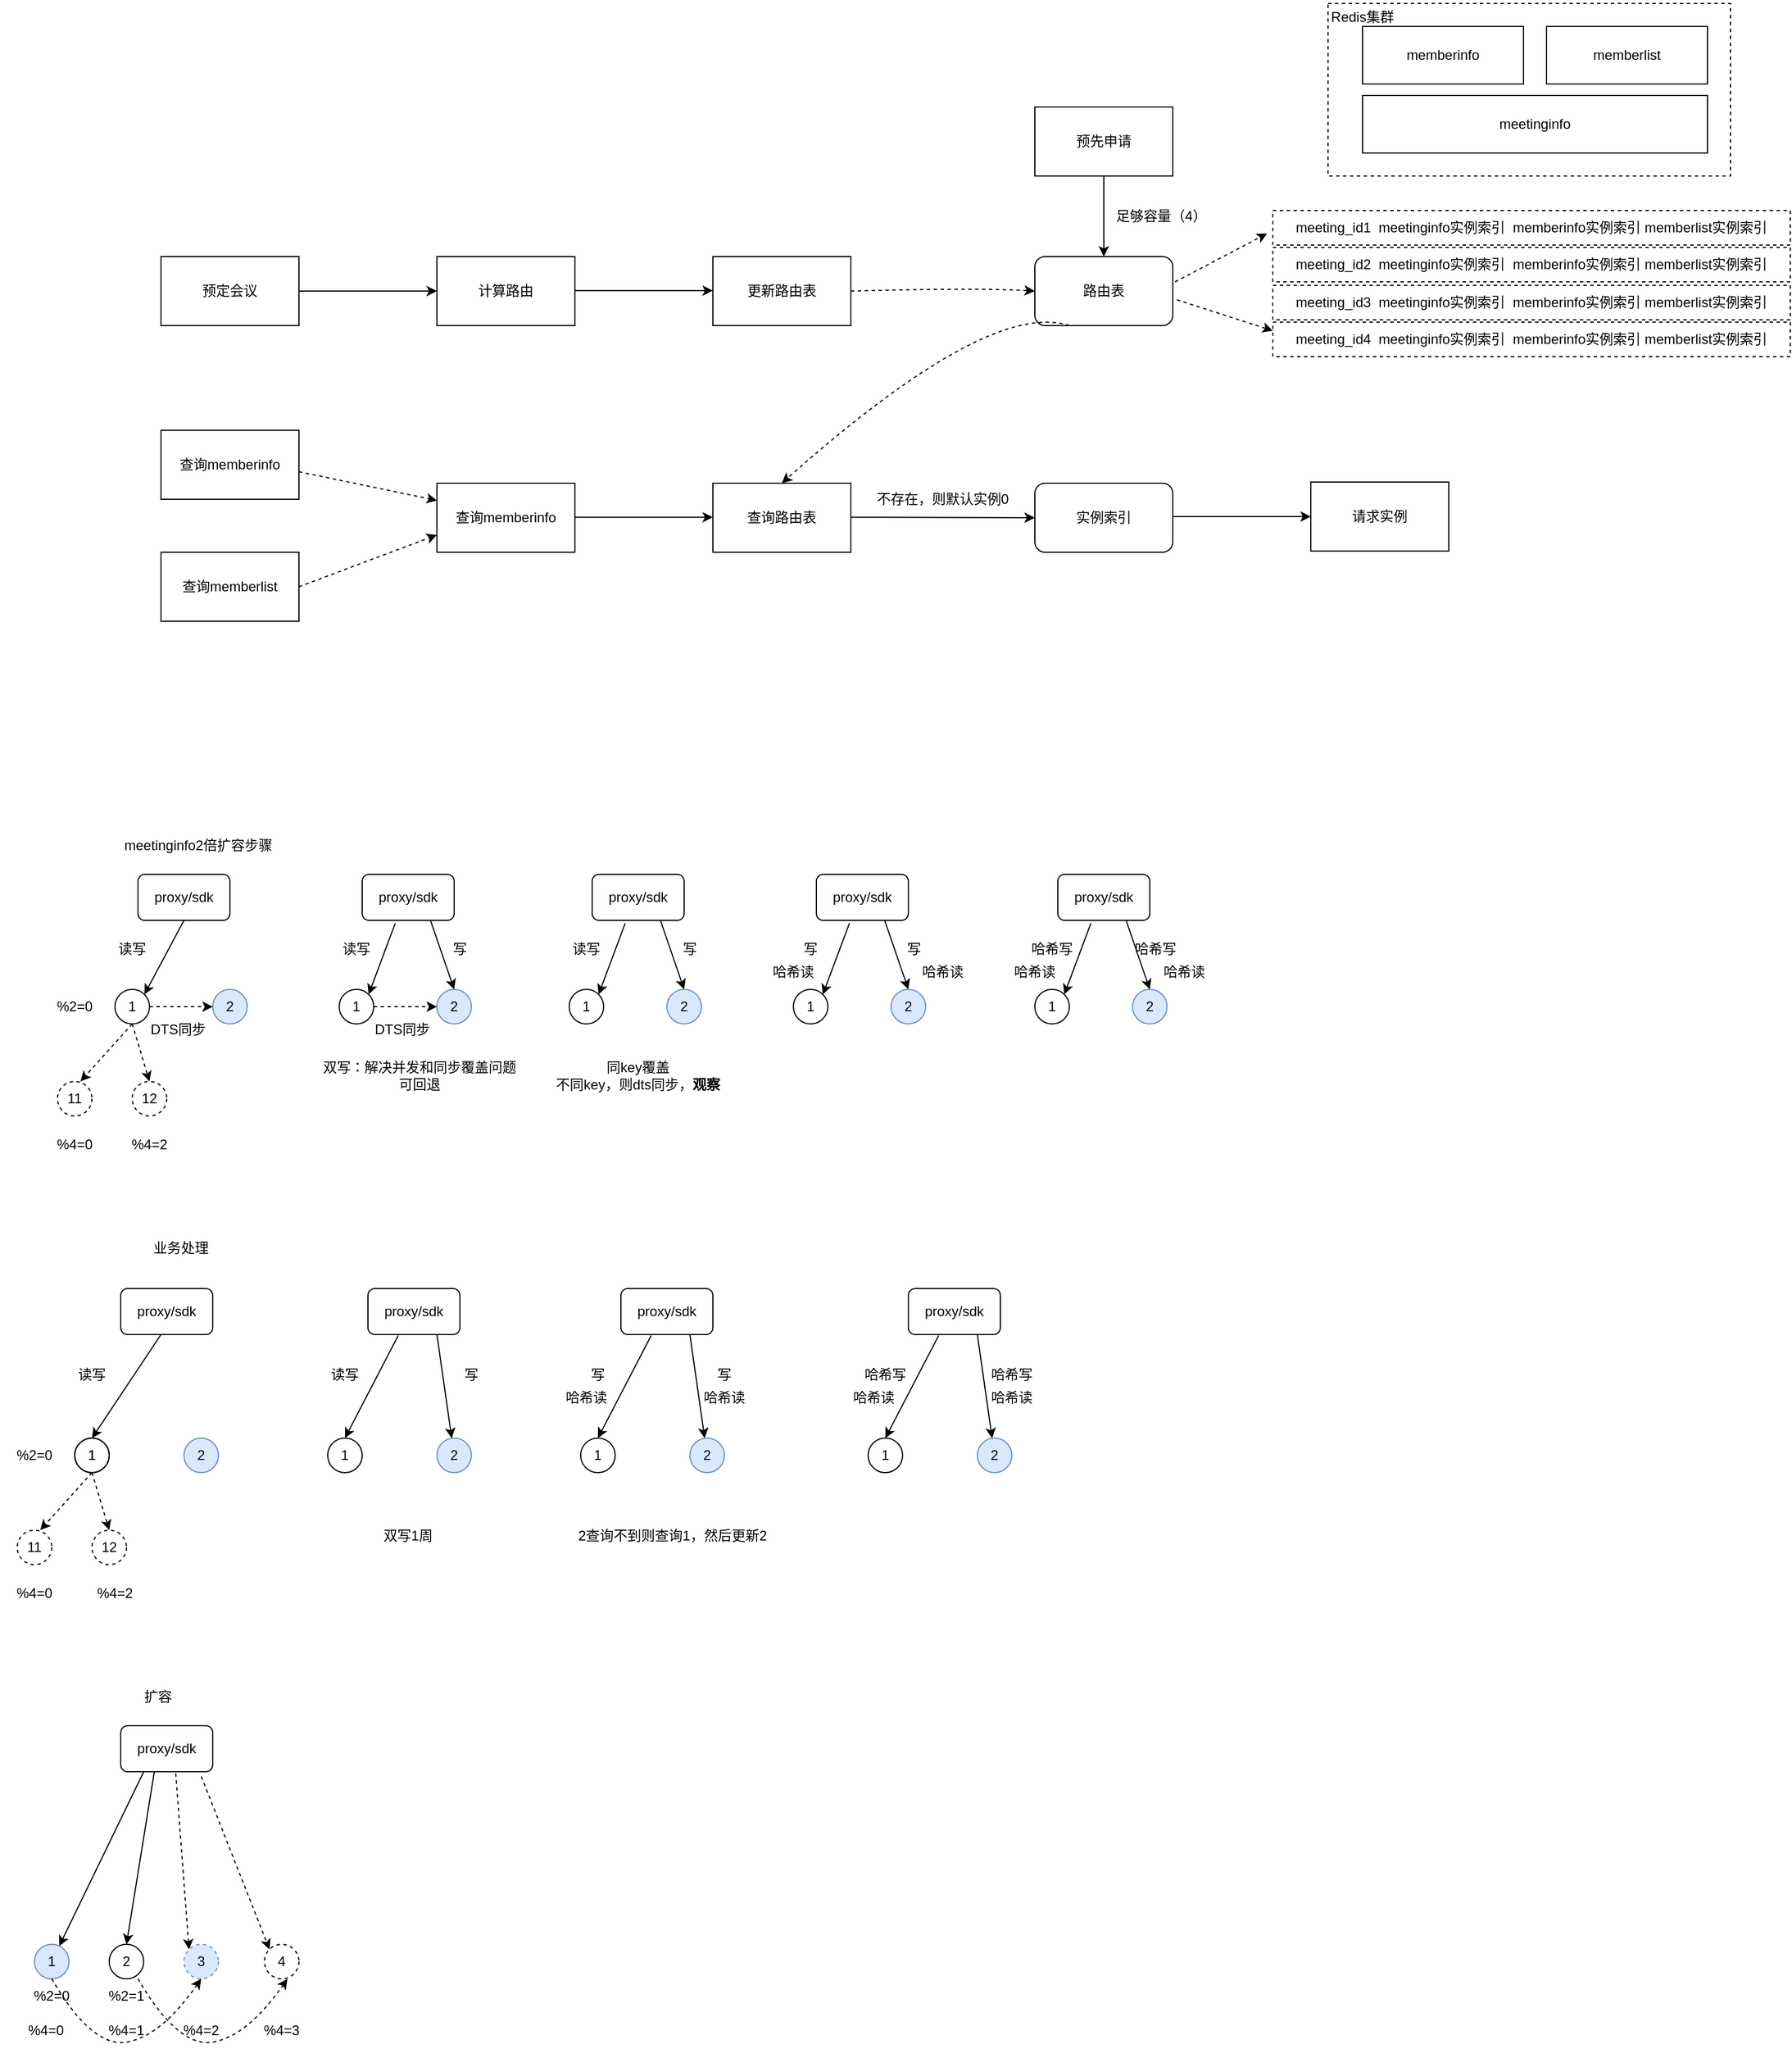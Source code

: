 <mxfile version="20.8.1" type="github">
  <diagram id="jsjYU_Txn0sp7lz1TC-h" name="第 1 页">
    <mxGraphModel dx="2792" dy="1057" grid="1" gridSize="10" guides="1" tooltips="1" connect="1" arrows="1" fold="1" page="1" pageScale="1" pageWidth="827" pageHeight="1169" math="0" shadow="0">
      <root>
        <mxCell id="0" />
        <mxCell id="1" parent="0" />
        <mxCell id="PvWVyQyE4sZmbcHrZHed-1" value="路由表" style="rounded=1;whiteSpace=wrap;html=1;" vertex="1" parent="1">
          <mxGeometry x="860" y="373" width="120" height="60" as="geometry" />
        </mxCell>
        <mxCell id="PvWVyQyE4sZmbcHrZHed-2" value="预先申请" style="rounded=0;whiteSpace=wrap;html=1;" vertex="1" parent="1">
          <mxGeometry x="860" y="243" width="120" height="60" as="geometry" />
        </mxCell>
        <mxCell id="PvWVyQyE4sZmbcHrZHed-3" value="" style="endArrow=classic;html=1;rounded=0;exitX=0.5;exitY=1;exitDx=0;exitDy=0;" edge="1" parent="1" source="PvWVyQyE4sZmbcHrZHed-2" target="PvWVyQyE4sZmbcHrZHed-1">
          <mxGeometry width="50" height="50" relative="1" as="geometry">
            <mxPoint x="650" y="733" as="sourcePoint" />
            <mxPoint x="700" y="683" as="targetPoint" />
          </mxGeometry>
        </mxCell>
        <mxCell id="PvWVyQyE4sZmbcHrZHed-4" value="足够容量（4）" style="rounded=0;whiteSpace=wrap;html=1;fillColor=none;strokeColor=none;" vertex="1" parent="1">
          <mxGeometry x="920" y="323" width="100" height="30" as="geometry" />
        </mxCell>
        <mxCell id="PvWVyQyE4sZmbcHrZHed-5" value="meeting_id1&amp;nbsp; meetinginfo实例索引&amp;nbsp; memberinfo实例索引 memberlist实例索引" style="rounded=0;whiteSpace=wrap;html=1;fillColor=none;dashed=1;" vertex="1" parent="1">
          <mxGeometry x="1067" y="333" width="450" height="30" as="geometry" />
        </mxCell>
        <mxCell id="PvWVyQyE4sZmbcHrZHed-6" value="meeting_id2&amp;nbsp; meetinginfo实例索引&amp;nbsp; memberinfo实例索引 memberlist实例索引" style="rounded=0;whiteSpace=wrap;html=1;fillColor=none;dashed=1;" vertex="1" parent="1">
          <mxGeometry x="1067" y="365" width="450" height="30" as="geometry" />
        </mxCell>
        <mxCell id="PvWVyQyE4sZmbcHrZHed-7" value="meeting_id3&amp;nbsp; meetinginfo实例索引&amp;nbsp; memberinfo实例索引 memberlist实例索引" style="rounded=0;whiteSpace=wrap;html=1;fillColor=none;dashed=1;" vertex="1" parent="1">
          <mxGeometry x="1067" y="398" width="450" height="30" as="geometry" />
        </mxCell>
        <mxCell id="PvWVyQyE4sZmbcHrZHed-8" value="meeting_id4&amp;nbsp; meetinginfo实例索引&amp;nbsp; memberinfo实例索引 memberlist实例索引" style="rounded=0;whiteSpace=wrap;html=1;fillColor=none;dashed=1;" vertex="1" parent="1">
          <mxGeometry x="1067" y="430" width="450" height="30" as="geometry" />
        </mxCell>
        <mxCell id="PvWVyQyE4sZmbcHrZHed-9" value="" style="endArrow=classic;html=1;rounded=0;dashed=1;" edge="1" parent="1">
          <mxGeometry width="50" height="50" relative="1" as="geometry">
            <mxPoint x="982" y="395" as="sourcePoint" />
            <mxPoint x="1062" y="353" as="targetPoint" />
          </mxGeometry>
        </mxCell>
        <mxCell id="PvWVyQyE4sZmbcHrZHed-10" value="" style="endArrow=classic;html=1;rounded=0;dashed=1;exitX=1.029;exitY=0.626;exitDx=0;exitDy=0;exitPerimeter=0;entryX=0;entryY=0.25;entryDx=0;entryDy=0;" edge="1" parent="1" source="PvWVyQyE4sZmbcHrZHed-1" target="PvWVyQyE4sZmbcHrZHed-8">
          <mxGeometry width="50" height="50" relative="1" as="geometry">
            <mxPoint x="992" y="405" as="sourcePoint" />
            <mxPoint x="1072" y="363" as="targetPoint" />
          </mxGeometry>
        </mxCell>
        <mxCell id="PvWVyQyE4sZmbcHrZHed-17" value="预定会议" style="rounded=0;whiteSpace=wrap;html=1;" vertex="1" parent="1">
          <mxGeometry x="100" y="373" width="120" height="60" as="geometry" />
        </mxCell>
        <mxCell id="PvWVyQyE4sZmbcHrZHed-18" value="计算路由" style="rounded=0;whiteSpace=wrap;html=1;" vertex="1" parent="1">
          <mxGeometry x="340" y="373" width="120" height="60" as="geometry" />
        </mxCell>
        <mxCell id="PvWVyQyE4sZmbcHrZHed-19" value="更新路由表" style="rounded=0;whiteSpace=wrap;html=1;" vertex="1" parent="1">
          <mxGeometry x="580" y="373" width="120" height="60" as="geometry" />
        </mxCell>
        <mxCell id="PvWVyQyE4sZmbcHrZHed-20" value="" style="rounded=0;whiteSpace=wrap;html=1;dashed=1;fillColor=none;" vertex="1" parent="1">
          <mxGeometry x="1115" y="153" width="350" height="150" as="geometry" />
        </mxCell>
        <mxCell id="PvWVyQyE4sZmbcHrZHed-21" value="meetinginfo" style="rounded=0;whiteSpace=wrap;html=1;fillColor=none;" vertex="1" parent="1">
          <mxGeometry x="1145" y="233" width="300" height="50" as="geometry" />
        </mxCell>
        <mxCell id="PvWVyQyE4sZmbcHrZHed-22" value="memberinfo" style="rounded=0;whiteSpace=wrap;html=1;fillColor=none;" vertex="1" parent="1">
          <mxGeometry x="1145" y="173" width="140" height="50" as="geometry" />
        </mxCell>
        <mxCell id="PvWVyQyE4sZmbcHrZHed-23" value="memberlist" style="rounded=0;whiteSpace=wrap;html=1;fillColor=none;" vertex="1" parent="1">
          <mxGeometry x="1305" y="173" width="140" height="50" as="geometry" />
        </mxCell>
        <mxCell id="PvWVyQyE4sZmbcHrZHed-24" value="Redis集群" style="rounded=0;whiteSpace=wrap;html=1;fillColor=none;strokeColor=none;" vertex="1" parent="1">
          <mxGeometry x="1095" y="150" width="100" height="30" as="geometry" />
        </mxCell>
        <mxCell id="PvWVyQyE4sZmbcHrZHed-25" value="" style="endArrow=classic;html=1;rounded=0;exitX=0.5;exitY=1;exitDx=0;exitDy=0;entryX=0;entryY=0.5;entryDx=0;entryDy=0;" edge="1" parent="1" target="PvWVyQyE4sZmbcHrZHed-18">
          <mxGeometry x="1" y="198" width="50" height="50" relative="1" as="geometry">
            <mxPoint x="220" y="403" as="sourcePoint" />
            <mxPoint x="220" y="473" as="targetPoint" />
            <mxPoint x="-173" y="196" as="offset" />
          </mxGeometry>
        </mxCell>
        <mxCell id="PvWVyQyE4sZmbcHrZHed-26" value="" style="endArrow=classic;html=1;rounded=0;exitX=0.5;exitY=1;exitDx=0;exitDy=0;entryX=0;entryY=0.5;entryDx=0;entryDy=0;" edge="1" parent="1">
          <mxGeometry x="1" y="198" width="50" height="50" relative="1" as="geometry">
            <mxPoint x="460" y="402.58" as="sourcePoint" />
            <mxPoint x="580" y="402.58" as="targetPoint" />
            <mxPoint x="-173" y="196" as="offset" />
          </mxGeometry>
        </mxCell>
        <mxCell id="PvWVyQyE4sZmbcHrZHed-27" value="" style="curved=1;endArrow=classic;html=1;rounded=0;dashed=1;exitX=1;exitY=0.5;exitDx=0;exitDy=0;entryX=0;entryY=0.5;entryDx=0;entryDy=0;" edge="1" parent="1" source="PvWVyQyE4sZmbcHrZHed-19" target="PvWVyQyE4sZmbcHrZHed-1">
          <mxGeometry width="50" height="50" relative="1" as="geometry">
            <mxPoint x="410" y="400" as="sourcePoint" />
            <mxPoint x="460" y="350" as="targetPoint" />
            <Array as="points">
              <mxPoint x="810" y="400" />
            </Array>
          </mxGeometry>
        </mxCell>
        <mxCell id="PvWVyQyE4sZmbcHrZHed-28" value="查询memberinfo" style="rounded=0;whiteSpace=wrap;html=1;" vertex="1" parent="1">
          <mxGeometry x="100" y="524" width="120" height="60" as="geometry" />
        </mxCell>
        <mxCell id="PvWVyQyE4sZmbcHrZHed-29" value="查询memberlist" style="rounded=0;whiteSpace=wrap;html=1;" vertex="1" parent="1">
          <mxGeometry x="100" y="630" width="120" height="60" as="geometry" />
        </mxCell>
        <mxCell id="PvWVyQyE4sZmbcHrZHed-30" value="查询memberinfo" style="rounded=0;whiteSpace=wrap;html=1;" vertex="1" parent="1">
          <mxGeometry x="340" y="570" width="120" height="60" as="geometry" />
        </mxCell>
        <mxCell id="PvWVyQyE4sZmbcHrZHed-31" value="" style="endArrow=classic;html=1;rounded=0;dashed=1;entryX=0;entryY=0.25;entryDx=0;entryDy=0;" edge="1" parent="1" target="PvWVyQyE4sZmbcHrZHed-30">
          <mxGeometry width="50" height="50" relative="1" as="geometry">
            <mxPoint x="220" y="560" as="sourcePoint" />
            <mxPoint x="270" y="510" as="targetPoint" />
          </mxGeometry>
        </mxCell>
        <mxCell id="PvWVyQyE4sZmbcHrZHed-32" value="" style="endArrow=classic;html=1;rounded=0;dashed=1;entryX=0;entryY=0.75;entryDx=0;entryDy=0;exitX=1;exitY=0.5;exitDx=0;exitDy=0;" edge="1" parent="1" source="PvWVyQyE4sZmbcHrZHed-29" target="PvWVyQyE4sZmbcHrZHed-30">
          <mxGeometry width="50" height="50" relative="1" as="geometry">
            <mxPoint x="230" y="570" as="sourcePoint" />
            <mxPoint x="350" y="595" as="targetPoint" />
          </mxGeometry>
        </mxCell>
        <mxCell id="PvWVyQyE4sZmbcHrZHed-33" value="查询路由表" style="rounded=0;whiteSpace=wrap;html=1;" vertex="1" parent="1">
          <mxGeometry x="580" y="570" width="120" height="60" as="geometry" />
        </mxCell>
        <mxCell id="PvWVyQyE4sZmbcHrZHed-34" value="" style="curved=1;endArrow=classic;html=1;rounded=0;dashed=1;exitX=0.25;exitY=1;exitDx=0;exitDy=0;entryX=0.5;entryY=0;entryDx=0;entryDy=0;" edge="1" parent="1" source="PvWVyQyE4sZmbcHrZHed-1" target="PvWVyQyE4sZmbcHrZHed-33">
          <mxGeometry width="50" height="50" relative="1" as="geometry">
            <mxPoint x="710" y="413" as="sourcePoint" />
            <mxPoint x="870" y="413" as="targetPoint" />
            <Array as="points">
              <mxPoint x="820" y="410" />
            </Array>
          </mxGeometry>
        </mxCell>
        <mxCell id="PvWVyQyE4sZmbcHrZHed-35" value="" style="endArrow=classic;html=1;rounded=0;exitX=0.5;exitY=1;exitDx=0;exitDy=0;entryX=0;entryY=0.5;entryDx=0;entryDy=0;" edge="1" parent="1">
          <mxGeometry x="1" y="198" width="50" height="50" relative="1" as="geometry">
            <mxPoint x="460" y="599.58" as="sourcePoint" />
            <mxPoint x="580" y="599.58" as="targetPoint" />
            <mxPoint x="-173" y="196" as="offset" />
          </mxGeometry>
        </mxCell>
        <mxCell id="PvWVyQyE4sZmbcHrZHed-36" value="实例索引" style="rounded=1;whiteSpace=wrap;html=1;" vertex="1" parent="1">
          <mxGeometry x="860" y="570" width="120" height="60" as="geometry" />
        </mxCell>
        <mxCell id="PvWVyQyE4sZmbcHrZHed-37" value="" style="endArrow=classic;html=1;rounded=0;exitX=0.5;exitY=1;exitDx=0;exitDy=0;entryX=0;entryY=0.5;entryDx=0;entryDy=0;" edge="1" parent="1" target="PvWVyQyE4sZmbcHrZHed-36">
          <mxGeometry x="1" y="198" width="50" height="50" relative="1" as="geometry">
            <mxPoint x="700" y="599.58" as="sourcePoint" />
            <mxPoint x="820" y="599.58" as="targetPoint" />
            <mxPoint x="-173" y="196" as="offset" />
          </mxGeometry>
        </mxCell>
        <mxCell id="PvWVyQyE4sZmbcHrZHed-38" value="不存在，则默认实例0" style="rounded=0;whiteSpace=wrap;html=1;fillColor=none;strokeColor=none;" vertex="1" parent="1">
          <mxGeometry x="720" y="569" width="120" height="30" as="geometry" />
        </mxCell>
        <mxCell id="PvWVyQyE4sZmbcHrZHed-39" value="请求实例" style="rounded=0;whiteSpace=wrap;html=1;" vertex="1" parent="1">
          <mxGeometry x="1100" y="569" width="120" height="60" as="geometry" />
        </mxCell>
        <mxCell id="PvWVyQyE4sZmbcHrZHed-40" value="" style="endArrow=classic;html=1;rounded=0;exitX=0.5;exitY=1;exitDx=0;exitDy=0;entryX=0;entryY=0.5;entryDx=0;entryDy=0;" edge="1" parent="1">
          <mxGeometry x="1" y="198" width="50" height="50" relative="1" as="geometry">
            <mxPoint x="980" y="599.0" as="sourcePoint" />
            <mxPoint x="1100" y="599.0" as="targetPoint" />
            <mxPoint x="-173" y="196" as="offset" />
          </mxGeometry>
        </mxCell>
        <mxCell id="PvWVyQyE4sZmbcHrZHed-41" value="1" style="ellipse;whiteSpace=wrap;html=1;aspect=fixed;fillColor=none;" vertex="1" parent="1">
          <mxGeometry x="60" y="1010" width="30" height="30" as="geometry" />
        </mxCell>
        <mxCell id="PvWVyQyE4sZmbcHrZHed-42" value="proxy/sdk" style="rounded=1;whiteSpace=wrap;html=1;fillColor=none;" vertex="1" parent="1">
          <mxGeometry x="80" y="910" width="80" height="40" as="geometry" />
        </mxCell>
        <mxCell id="PvWVyQyE4sZmbcHrZHed-43" value="2" style="ellipse;whiteSpace=wrap;html=1;aspect=fixed;fillColor=#dae8fc;strokeColor=#6c8ebf;" vertex="1" parent="1">
          <mxGeometry x="145" y="1010" width="30" height="30" as="geometry" />
        </mxCell>
        <mxCell id="PvWVyQyE4sZmbcHrZHed-44" value="" style="endArrow=classic;html=1;rounded=0;exitX=0.5;exitY=1;exitDx=0;exitDy=0;entryX=1;entryY=0;entryDx=0;entryDy=0;" edge="1" parent="1" source="PvWVyQyE4sZmbcHrZHed-42" target="PvWVyQyE4sZmbcHrZHed-41">
          <mxGeometry width="50" height="50" relative="1" as="geometry">
            <mxPoint x="780" y="850" as="sourcePoint" />
            <mxPoint x="830" y="800" as="targetPoint" />
          </mxGeometry>
        </mxCell>
        <mxCell id="PvWVyQyE4sZmbcHrZHed-45" value="读写" style="rounded=0;whiteSpace=wrap;html=1;fillColor=none;strokeColor=none;" vertex="1" parent="1">
          <mxGeometry x="45" y="960" width="60" height="30" as="geometry" />
        </mxCell>
        <mxCell id="PvWVyQyE4sZmbcHrZHed-46" value="meetinginfo2倍扩容步骤" style="rounded=0;whiteSpace=wrap;html=1;fillColor=none;strokeColor=none;" vertex="1" parent="1">
          <mxGeometry x="55" y="870" width="155" height="30" as="geometry" />
        </mxCell>
        <mxCell id="PvWVyQyE4sZmbcHrZHed-48" value="" style="endArrow=classic;html=1;rounded=0;dashed=1;entryX=0;entryY=0.5;entryDx=0;entryDy=0;exitX=1;exitY=0.5;exitDx=0;exitDy=0;" edge="1" parent="1" target="PvWVyQyE4sZmbcHrZHed-43">
          <mxGeometry width="50" height="50" relative="1" as="geometry">
            <mxPoint x="90" y="1025.0" as="sourcePoint" />
            <mxPoint x="210" y="980" as="targetPoint" />
          </mxGeometry>
        </mxCell>
        <mxCell id="PvWVyQyE4sZmbcHrZHed-49" value="DTS同步" style="rounded=0;whiteSpace=wrap;html=1;fillColor=none;strokeColor=none;" vertex="1" parent="1">
          <mxGeometry x="85" y="1030" width="60" height="30" as="geometry" />
        </mxCell>
        <mxCell id="PvWVyQyE4sZmbcHrZHed-50" value="1" style="ellipse;whiteSpace=wrap;html=1;aspect=fixed;fillColor=none;" vertex="1" parent="1">
          <mxGeometry x="255" y="1010" width="30" height="30" as="geometry" />
        </mxCell>
        <mxCell id="PvWVyQyE4sZmbcHrZHed-51" value="proxy/sdk" style="rounded=1;whiteSpace=wrap;html=1;fillColor=none;" vertex="1" parent="1">
          <mxGeometry x="275" y="910" width="80" height="40" as="geometry" />
        </mxCell>
        <mxCell id="PvWVyQyE4sZmbcHrZHed-52" value="2" style="ellipse;whiteSpace=wrap;html=1;aspect=fixed;fillColor=#dae8fc;strokeColor=#6c8ebf;" vertex="1" parent="1">
          <mxGeometry x="340" y="1010" width="30" height="30" as="geometry" />
        </mxCell>
        <mxCell id="PvWVyQyE4sZmbcHrZHed-53" value="" style="endArrow=classic;html=1;rounded=0;exitX=0.359;exitY=1.064;exitDx=0;exitDy=0;entryX=1;entryY=0;entryDx=0;entryDy=0;exitPerimeter=0;" edge="1" parent="1" source="PvWVyQyE4sZmbcHrZHed-51" target="PvWVyQyE4sZmbcHrZHed-50">
          <mxGeometry width="50" height="50" relative="1" as="geometry">
            <mxPoint x="975" y="850" as="sourcePoint" />
            <mxPoint x="1025" y="800" as="targetPoint" />
          </mxGeometry>
        </mxCell>
        <mxCell id="PvWVyQyE4sZmbcHrZHed-54" value="读写" style="rounded=0;whiteSpace=wrap;html=1;fillColor=none;strokeColor=none;" vertex="1" parent="1">
          <mxGeometry x="240" y="960" width="60" height="30" as="geometry" />
        </mxCell>
        <mxCell id="PvWVyQyE4sZmbcHrZHed-55" value="" style="endArrow=classic;html=1;rounded=0;dashed=1;entryX=0;entryY=0.5;entryDx=0;entryDy=0;exitX=1;exitY=0.5;exitDx=0;exitDy=0;" edge="1" parent="1" target="PvWVyQyE4sZmbcHrZHed-52">
          <mxGeometry width="50" height="50" relative="1" as="geometry">
            <mxPoint x="285" y="1025" as="sourcePoint" />
            <mxPoint x="405" y="980" as="targetPoint" />
          </mxGeometry>
        </mxCell>
        <mxCell id="PvWVyQyE4sZmbcHrZHed-56" value="DTS同步" style="rounded=0;whiteSpace=wrap;html=1;fillColor=none;strokeColor=none;" vertex="1" parent="1">
          <mxGeometry x="280" y="1030" width="60" height="30" as="geometry" />
        </mxCell>
        <mxCell id="PvWVyQyE4sZmbcHrZHed-57" value="" style="endArrow=classic;html=1;rounded=0;exitX=0.5;exitY=1;exitDx=0;exitDy=0;entryX=0.5;entryY=0;entryDx=0;entryDy=0;" edge="1" parent="1" target="PvWVyQyE4sZmbcHrZHed-52">
          <mxGeometry width="50" height="50" relative="1" as="geometry">
            <mxPoint x="334.39" y="950.0" as="sourcePoint" />
            <mxPoint x="299.997" y="1014.393" as="targetPoint" />
          </mxGeometry>
        </mxCell>
        <mxCell id="PvWVyQyE4sZmbcHrZHed-59" value="写" style="rounded=0;whiteSpace=wrap;html=1;fillColor=none;strokeColor=none;" vertex="1" parent="1">
          <mxGeometry x="330" y="960" width="60" height="30" as="geometry" />
        </mxCell>
        <mxCell id="PvWVyQyE4sZmbcHrZHed-60" value="1" style="ellipse;whiteSpace=wrap;html=1;aspect=fixed;fillColor=none;" vertex="1" parent="1">
          <mxGeometry x="455" y="1010" width="30" height="30" as="geometry" />
        </mxCell>
        <mxCell id="PvWVyQyE4sZmbcHrZHed-61" value="proxy/sdk" style="rounded=1;whiteSpace=wrap;html=1;fillColor=none;" vertex="1" parent="1">
          <mxGeometry x="475" y="910" width="80" height="40" as="geometry" />
        </mxCell>
        <mxCell id="PvWVyQyE4sZmbcHrZHed-62" value="2" style="ellipse;whiteSpace=wrap;html=1;aspect=fixed;fillColor=#dae8fc;strokeColor=#6c8ebf;" vertex="1" parent="1">
          <mxGeometry x="540" y="1010" width="30" height="30" as="geometry" />
        </mxCell>
        <mxCell id="PvWVyQyE4sZmbcHrZHed-63" value="" style="endArrow=classic;html=1;rounded=0;exitX=0.359;exitY=1.064;exitDx=0;exitDy=0;entryX=1;entryY=0;entryDx=0;entryDy=0;exitPerimeter=0;" edge="1" parent="1" source="PvWVyQyE4sZmbcHrZHed-61" target="PvWVyQyE4sZmbcHrZHed-60">
          <mxGeometry width="50" height="50" relative="1" as="geometry">
            <mxPoint x="1175" y="850" as="sourcePoint" />
            <mxPoint x="1225" y="800" as="targetPoint" />
          </mxGeometry>
        </mxCell>
        <mxCell id="PvWVyQyE4sZmbcHrZHed-64" value="读写" style="rounded=0;whiteSpace=wrap;html=1;fillColor=none;strokeColor=none;" vertex="1" parent="1">
          <mxGeometry x="440" y="960" width="60" height="30" as="geometry" />
        </mxCell>
        <mxCell id="PvWVyQyE4sZmbcHrZHed-67" value="" style="endArrow=classic;html=1;rounded=0;exitX=0.5;exitY=1;exitDx=0;exitDy=0;entryX=0.5;entryY=0;entryDx=0;entryDy=0;" edge="1" parent="1" target="PvWVyQyE4sZmbcHrZHed-62">
          <mxGeometry width="50" height="50" relative="1" as="geometry">
            <mxPoint x="534.39" y="950.0" as="sourcePoint" />
            <mxPoint x="499.997" y="1014.393" as="targetPoint" />
          </mxGeometry>
        </mxCell>
        <mxCell id="PvWVyQyE4sZmbcHrZHed-68" value="写" style="rounded=0;whiteSpace=wrap;html=1;fillColor=none;strokeColor=none;" vertex="1" parent="1">
          <mxGeometry x="530" y="960" width="60" height="30" as="geometry" />
        </mxCell>
        <mxCell id="PvWVyQyE4sZmbcHrZHed-69" value="1" style="ellipse;whiteSpace=wrap;html=1;aspect=fixed;fillColor=none;" vertex="1" parent="1">
          <mxGeometry x="650" y="1010" width="30" height="30" as="geometry" />
        </mxCell>
        <mxCell id="PvWVyQyE4sZmbcHrZHed-70" value="proxy/sdk" style="rounded=1;whiteSpace=wrap;html=1;fillColor=none;" vertex="1" parent="1">
          <mxGeometry x="670" y="910" width="80" height="40" as="geometry" />
        </mxCell>
        <mxCell id="PvWVyQyE4sZmbcHrZHed-71" value="2" style="ellipse;whiteSpace=wrap;html=1;aspect=fixed;fillColor=#dae8fc;strokeColor=#6c8ebf;" vertex="1" parent="1">
          <mxGeometry x="735" y="1010" width="30" height="30" as="geometry" />
        </mxCell>
        <mxCell id="PvWVyQyE4sZmbcHrZHed-72" value="" style="endArrow=classic;html=1;rounded=0;exitX=0.359;exitY=1.064;exitDx=0;exitDy=0;entryX=1;entryY=0;entryDx=0;entryDy=0;exitPerimeter=0;" edge="1" parent="1" source="PvWVyQyE4sZmbcHrZHed-70" target="PvWVyQyE4sZmbcHrZHed-69">
          <mxGeometry width="50" height="50" relative="1" as="geometry">
            <mxPoint x="1370" y="850" as="sourcePoint" />
            <mxPoint x="1420" y="800" as="targetPoint" />
          </mxGeometry>
        </mxCell>
        <mxCell id="PvWVyQyE4sZmbcHrZHed-73" value="" style="endArrow=classic;html=1;rounded=0;exitX=0.5;exitY=1;exitDx=0;exitDy=0;entryX=0.5;entryY=0;entryDx=0;entryDy=0;" edge="1" parent="1" target="PvWVyQyE4sZmbcHrZHed-71">
          <mxGeometry width="50" height="50" relative="1" as="geometry">
            <mxPoint x="729.39" y="950.0" as="sourcePoint" />
            <mxPoint x="694.997" y="1014.393" as="targetPoint" />
          </mxGeometry>
        </mxCell>
        <mxCell id="PvWVyQyE4sZmbcHrZHed-74" value="写" style="rounded=0;whiteSpace=wrap;html=1;fillColor=none;strokeColor=none;" vertex="1" parent="1">
          <mxGeometry x="725" y="960" width="60" height="30" as="geometry" />
        </mxCell>
        <mxCell id="PvWVyQyE4sZmbcHrZHed-75" value="写" style="rounded=0;whiteSpace=wrap;html=1;fillColor=none;strokeColor=none;" vertex="1" parent="1">
          <mxGeometry x="635" y="960" width="60" height="30" as="geometry" />
        </mxCell>
        <mxCell id="PvWVyQyE4sZmbcHrZHed-76" value="哈希读" style="rounded=0;whiteSpace=wrap;html=1;fillColor=none;strokeColor=none;" vertex="1" parent="1">
          <mxGeometry x="620" y="980" width="60" height="30" as="geometry" />
        </mxCell>
        <mxCell id="PvWVyQyE4sZmbcHrZHed-77" value="哈希读" style="rounded=0;whiteSpace=wrap;html=1;fillColor=none;strokeColor=none;" vertex="1" parent="1">
          <mxGeometry x="750" y="980" width="60" height="30" as="geometry" />
        </mxCell>
        <mxCell id="PvWVyQyE4sZmbcHrZHed-78" value="1" style="ellipse;whiteSpace=wrap;html=1;aspect=fixed;fillColor=none;" vertex="1" parent="1">
          <mxGeometry x="860" y="1010" width="30" height="30" as="geometry" />
        </mxCell>
        <mxCell id="PvWVyQyE4sZmbcHrZHed-79" value="proxy/sdk" style="rounded=1;whiteSpace=wrap;html=1;fillColor=none;" vertex="1" parent="1">
          <mxGeometry x="880" y="910" width="80" height="40" as="geometry" />
        </mxCell>
        <mxCell id="PvWVyQyE4sZmbcHrZHed-80" value="2" style="ellipse;whiteSpace=wrap;html=1;aspect=fixed;fillColor=#dae8fc;strokeColor=#6c8ebf;" vertex="1" parent="1">
          <mxGeometry x="945" y="1010" width="30" height="30" as="geometry" />
        </mxCell>
        <mxCell id="PvWVyQyE4sZmbcHrZHed-81" value="" style="endArrow=classic;html=1;rounded=0;exitX=0.359;exitY=1.064;exitDx=0;exitDy=0;entryX=1;entryY=0;entryDx=0;entryDy=0;exitPerimeter=0;" edge="1" parent="1" source="PvWVyQyE4sZmbcHrZHed-79" target="PvWVyQyE4sZmbcHrZHed-78">
          <mxGeometry width="50" height="50" relative="1" as="geometry">
            <mxPoint x="1580" y="850" as="sourcePoint" />
            <mxPoint x="1630" y="800" as="targetPoint" />
          </mxGeometry>
        </mxCell>
        <mxCell id="PvWVyQyE4sZmbcHrZHed-82" value="" style="endArrow=classic;html=1;rounded=0;exitX=0.5;exitY=1;exitDx=0;exitDy=0;entryX=0.5;entryY=0;entryDx=0;entryDy=0;" edge="1" parent="1" target="PvWVyQyE4sZmbcHrZHed-80">
          <mxGeometry width="50" height="50" relative="1" as="geometry">
            <mxPoint x="939.39" y="950.0" as="sourcePoint" />
            <mxPoint x="904.997" y="1014.393" as="targetPoint" />
          </mxGeometry>
        </mxCell>
        <mxCell id="PvWVyQyE4sZmbcHrZHed-83" value="哈希写" style="rounded=0;whiteSpace=wrap;html=1;fillColor=none;strokeColor=none;" vertex="1" parent="1">
          <mxGeometry x="935" y="960" width="60" height="30" as="geometry" />
        </mxCell>
        <mxCell id="PvWVyQyE4sZmbcHrZHed-84" value="哈希写" style="rounded=0;whiteSpace=wrap;html=1;fillColor=none;strokeColor=none;" vertex="1" parent="1">
          <mxGeometry x="845" y="960" width="60" height="30" as="geometry" />
        </mxCell>
        <mxCell id="PvWVyQyE4sZmbcHrZHed-85" value="哈希读" style="rounded=0;whiteSpace=wrap;html=1;fillColor=none;strokeColor=none;" vertex="1" parent="1">
          <mxGeometry x="960" y="980" width="60" height="30" as="geometry" />
        </mxCell>
        <mxCell id="PvWVyQyE4sZmbcHrZHed-86" value="哈希读" style="rounded=0;whiteSpace=wrap;html=1;fillColor=none;strokeColor=none;" vertex="1" parent="1">
          <mxGeometry x="830" y="980" width="60" height="30" as="geometry" />
        </mxCell>
        <mxCell id="PvWVyQyE4sZmbcHrZHed-87" value="双写：解决并发和同步覆盖问题&lt;br&gt;可回退" style="rounded=0;whiteSpace=wrap;html=1;fillColor=none;strokeColor=none;" vertex="1" parent="1">
          <mxGeometry x="240" y="1070" width="170" height="30" as="geometry" />
        </mxCell>
        <mxCell id="PvWVyQyE4sZmbcHrZHed-88" value="同key覆盖&lt;br&gt;不同key，则dts同步，&lt;b&gt;观察&lt;/b&gt;" style="rounded=0;whiteSpace=wrap;html=1;fillColor=none;strokeColor=none;" vertex="1" parent="1">
          <mxGeometry x="430" y="1070" width="170" height="30" as="geometry" />
        </mxCell>
        <mxCell id="PvWVyQyE4sZmbcHrZHed-89" value="" style="endArrow=classic;html=1;rounded=0;exitX=0.5;exitY=1;exitDx=0;exitDy=0;dashed=1;" edge="1" parent="1" source="PvWVyQyE4sZmbcHrZHed-41">
          <mxGeometry width="50" height="50" relative="1" as="geometry">
            <mxPoint x="780" y="810" as="sourcePoint" />
            <mxPoint x="30" y="1090" as="targetPoint" />
          </mxGeometry>
        </mxCell>
        <mxCell id="PvWVyQyE4sZmbcHrZHed-90" value="" style="endArrow=classic;html=1;rounded=0;exitX=0.5;exitY=1;exitDx=0;exitDy=0;dashed=1;" edge="1" parent="1" source="PvWVyQyE4sZmbcHrZHed-41">
          <mxGeometry width="50" height="50" relative="1" as="geometry">
            <mxPoint x="85" y="1050" as="sourcePoint" />
            <mxPoint x="90" y="1090" as="targetPoint" />
          </mxGeometry>
        </mxCell>
        <mxCell id="PvWVyQyE4sZmbcHrZHed-91" value="11" style="ellipse;whiteSpace=wrap;html=1;aspect=fixed;fillColor=none;dashed=1;" vertex="1" parent="1">
          <mxGeometry x="10" y="1090" width="30" height="30" as="geometry" />
        </mxCell>
        <mxCell id="PvWVyQyE4sZmbcHrZHed-92" value="12" style="ellipse;whiteSpace=wrap;html=1;aspect=fixed;fillColor=none;dashed=1;" vertex="1" parent="1">
          <mxGeometry x="75" y="1090" width="30" height="30" as="geometry" />
        </mxCell>
        <mxCell id="PvWVyQyE4sZmbcHrZHed-93" value="%4=0" style="rounded=0;whiteSpace=wrap;html=1;fillColor=none;strokeColor=none;" vertex="1" parent="1">
          <mxGeometry x="-5" y="1130" width="60" height="30" as="geometry" />
        </mxCell>
        <mxCell id="PvWVyQyE4sZmbcHrZHed-94" value="%4=2" style="rounded=0;whiteSpace=wrap;html=1;fillColor=none;strokeColor=none;" vertex="1" parent="1">
          <mxGeometry x="60" y="1130" width="60" height="30" as="geometry" />
        </mxCell>
        <mxCell id="PvWVyQyE4sZmbcHrZHed-95" value="%2=0" style="rounded=0;whiteSpace=wrap;html=1;fillColor=none;strokeColor=none;" vertex="1" parent="1">
          <mxGeometry x="-5" y="1010" width="60" height="30" as="geometry" />
        </mxCell>
        <mxCell id="PvWVyQyE4sZmbcHrZHed-96" value="proxy/sdk" style="rounded=1;whiteSpace=wrap;html=1;fillColor=none;" vertex="1" parent="1">
          <mxGeometry x="65" y="1270" width="80" height="40" as="geometry" />
        </mxCell>
        <mxCell id="PvWVyQyE4sZmbcHrZHed-97" value="1" style="ellipse;whiteSpace=wrap;html=1;aspect=fixed;fillColor=none;" vertex="1" parent="1">
          <mxGeometry x="25" y="1400" width="30" height="30" as="geometry" />
        </mxCell>
        <mxCell id="PvWVyQyE4sZmbcHrZHed-98" value="" style="endArrow=classic;html=1;rounded=0;exitX=0.5;exitY=1;exitDx=0;exitDy=0;entryX=0.5;entryY=0;entryDx=0;entryDy=0;" edge="1" parent="1" target="PvWVyQyE4sZmbcHrZHed-97">
          <mxGeometry width="50" height="50" relative="1" as="geometry">
            <mxPoint x="100" y="1310.0" as="sourcePoint" />
            <mxPoint x="65.607" y="1374.393" as="targetPoint" />
          </mxGeometry>
        </mxCell>
        <mxCell id="PvWVyQyE4sZmbcHrZHed-99" value="读写" style="rounded=0;whiteSpace=wrap;html=1;fillColor=none;strokeColor=none;" vertex="1" parent="1">
          <mxGeometry x="10" y="1330" width="60" height="30" as="geometry" />
        </mxCell>
        <mxCell id="PvWVyQyE4sZmbcHrZHed-100" value="2" style="ellipse;whiteSpace=wrap;html=1;aspect=fixed;fillColor=#dae8fc;strokeColor=#6c8ebf;" vertex="1" parent="1">
          <mxGeometry x="120" y="1400" width="30" height="30" as="geometry" />
        </mxCell>
        <mxCell id="PvWVyQyE4sZmbcHrZHed-101" value="proxy/sdk" style="rounded=1;whiteSpace=wrap;html=1;fillColor=none;" vertex="1" parent="1">
          <mxGeometry x="280" y="1270" width="80" height="40" as="geometry" />
        </mxCell>
        <mxCell id="PvWVyQyE4sZmbcHrZHed-102" value="1" style="ellipse;whiteSpace=wrap;html=1;aspect=fixed;fillColor=none;" vertex="1" parent="1">
          <mxGeometry x="245" y="1400" width="30" height="30" as="geometry" />
        </mxCell>
        <mxCell id="PvWVyQyE4sZmbcHrZHed-103" value="" style="endArrow=classic;html=1;rounded=0;exitX=0.329;exitY=1.022;exitDx=0;exitDy=0;entryX=0.5;entryY=0;entryDx=0;entryDy=0;exitPerimeter=0;" edge="1" parent="1" target="PvWVyQyE4sZmbcHrZHed-102" source="PvWVyQyE4sZmbcHrZHed-101">
          <mxGeometry width="50" height="50" relative="1" as="geometry">
            <mxPoint x="320" y="1310" as="sourcePoint" />
            <mxPoint x="285.607" y="1374.393" as="targetPoint" />
          </mxGeometry>
        </mxCell>
        <mxCell id="PvWVyQyE4sZmbcHrZHed-104" value="读写" style="rounded=0;whiteSpace=wrap;html=1;fillColor=none;strokeColor=none;" vertex="1" parent="1">
          <mxGeometry x="230" y="1330" width="60" height="30" as="geometry" />
        </mxCell>
        <mxCell id="PvWVyQyE4sZmbcHrZHed-105" value="2" style="ellipse;whiteSpace=wrap;html=1;aspect=fixed;fillColor=#dae8fc;strokeColor=#6c8ebf;" vertex="1" parent="1">
          <mxGeometry x="340" y="1400" width="30" height="30" as="geometry" />
        </mxCell>
        <mxCell id="PvWVyQyE4sZmbcHrZHed-106" value="" style="endArrow=classic;html=1;rounded=0;exitX=0.75;exitY=1;exitDx=0;exitDy=0;" edge="1" parent="1" source="PvWVyQyE4sZmbcHrZHed-101" target="PvWVyQyE4sZmbcHrZHed-105">
          <mxGeometry width="50" height="50" relative="1" as="geometry">
            <mxPoint x="330" y="1320" as="sourcePoint" />
            <mxPoint x="270" y="1410" as="targetPoint" />
          </mxGeometry>
        </mxCell>
        <mxCell id="PvWVyQyE4sZmbcHrZHed-107" value="写" style="rounded=0;whiteSpace=wrap;html=1;fillColor=none;strokeColor=none;" vertex="1" parent="1">
          <mxGeometry x="340" y="1330" width="60" height="30" as="geometry" />
        </mxCell>
        <mxCell id="PvWVyQyE4sZmbcHrZHed-108" value="proxy/sdk" style="rounded=1;whiteSpace=wrap;html=1;fillColor=none;" vertex="1" parent="1">
          <mxGeometry x="500" y="1270" width="80" height="40" as="geometry" />
        </mxCell>
        <mxCell id="PvWVyQyE4sZmbcHrZHed-109" value="1" style="ellipse;whiteSpace=wrap;html=1;aspect=fixed;fillColor=none;" vertex="1" parent="1">
          <mxGeometry x="465" y="1400" width="30" height="30" as="geometry" />
        </mxCell>
        <mxCell id="PvWVyQyE4sZmbcHrZHed-110" value="" style="endArrow=classic;html=1;rounded=0;exitX=0.329;exitY=1.022;exitDx=0;exitDy=0;entryX=0.5;entryY=0;entryDx=0;entryDy=0;exitPerimeter=0;" edge="1" parent="1" source="PvWVyQyE4sZmbcHrZHed-108" target="PvWVyQyE4sZmbcHrZHed-109">
          <mxGeometry width="50" height="50" relative="1" as="geometry">
            <mxPoint x="540" y="1310" as="sourcePoint" />
            <mxPoint x="505.607" y="1374.393" as="targetPoint" />
          </mxGeometry>
        </mxCell>
        <mxCell id="PvWVyQyE4sZmbcHrZHed-111" value="写" style="rounded=0;whiteSpace=wrap;html=1;fillColor=none;strokeColor=none;" vertex="1" parent="1">
          <mxGeometry x="450" y="1330" width="60" height="30" as="geometry" />
        </mxCell>
        <mxCell id="PvWVyQyE4sZmbcHrZHed-112" value="2" style="ellipse;whiteSpace=wrap;html=1;aspect=fixed;fillColor=#dae8fc;strokeColor=#6c8ebf;" vertex="1" parent="1">
          <mxGeometry x="560" y="1400" width="30" height="30" as="geometry" />
        </mxCell>
        <mxCell id="PvWVyQyE4sZmbcHrZHed-113" value="" style="endArrow=classic;html=1;rounded=0;exitX=0.75;exitY=1;exitDx=0;exitDy=0;" edge="1" parent="1" source="PvWVyQyE4sZmbcHrZHed-108" target="PvWVyQyE4sZmbcHrZHed-112">
          <mxGeometry width="50" height="50" relative="1" as="geometry">
            <mxPoint x="550" y="1320" as="sourcePoint" />
            <mxPoint x="490" y="1410" as="targetPoint" />
          </mxGeometry>
        </mxCell>
        <mxCell id="PvWVyQyE4sZmbcHrZHed-114" value="写" style="rounded=0;whiteSpace=wrap;html=1;fillColor=none;strokeColor=none;" vertex="1" parent="1">
          <mxGeometry x="560" y="1330" width="60" height="30" as="geometry" />
        </mxCell>
        <mxCell id="PvWVyQyE4sZmbcHrZHed-115" value="哈希读" style="rounded=0;whiteSpace=wrap;html=1;fillColor=none;strokeColor=none;" vertex="1" parent="1">
          <mxGeometry x="440" y="1350" width="60" height="30" as="geometry" />
        </mxCell>
        <mxCell id="PvWVyQyE4sZmbcHrZHed-116" value="哈希读" style="rounded=0;whiteSpace=wrap;html=1;fillColor=none;strokeColor=none;" vertex="1" parent="1">
          <mxGeometry x="560" y="1350" width="60" height="30" as="geometry" />
        </mxCell>
        <mxCell id="PvWVyQyE4sZmbcHrZHed-117" value="2查询不到则查询1，然后更新2" style="rounded=0;whiteSpace=wrap;html=1;fillColor=none;strokeColor=none;" vertex="1" parent="1">
          <mxGeometry x="460" y="1470" width="170" height="30" as="geometry" />
        </mxCell>
        <mxCell id="PvWVyQyE4sZmbcHrZHed-118" value="proxy/sdk" style="rounded=1;whiteSpace=wrap;html=1;fillColor=none;" vertex="1" parent="1">
          <mxGeometry x="750" y="1270" width="80" height="40" as="geometry" />
        </mxCell>
        <mxCell id="PvWVyQyE4sZmbcHrZHed-119" value="1" style="ellipse;whiteSpace=wrap;html=1;aspect=fixed;fillColor=none;" vertex="1" parent="1">
          <mxGeometry x="715" y="1400" width="30" height="30" as="geometry" />
        </mxCell>
        <mxCell id="PvWVyQyE4sZmbcHrZHed-120" value="" style="endArrow=classic;html=1;rounded=0;exitX=0.329;exitY=1.022;exitDx=0;exitDy=0;entryX=0.5;entryY=0;entryDx=0;entryDy=0;exitPerimeter=0;" edge="1" parent="1" source="PvWVyQyE4sZmbcHrZHed-118" target="PvWVyQyE4sZmbcHrZHed-119">
          <mxGeometry width="50" height="50" relative="1" as="geometry">
            <mxPoint x="790" y="1310" as="sourcePoint" />
            <mxPoint x="755.607" y="1374.393" as="targetPoint" />
          </mxGeometry>
        </mxCell>
        <mxCell id="PvWVyQyE4sZmbcHrZHed-121" value="哈希写" style="rounded=0;whiteSpace=wrap;html=1;fillColor=none;strokeColor=none;" vertex="1" parent="1">
          <mxGeometry x="700" y="1330" width="60" height="30" as="geometry" />
        </mxCell>
        <mxCell id="PvWVyQyE4sZmbcHrZHed-122" value="2" style="ellipse;whiteSpace=wrap;html=1;aspect=fixed;fillColor=#dae8fc;strokeColor=#6c8ebf;" vertex="1" parent="1">
          <mxGeometry x="810" y="1400" width="30" height="30" as="geometry" />
        </mxCell>
        <mxCell id="PvWVyQyE4sZmbcHrZHed-123" value="" style="endArrow=classic;html=1;rounded=0;exitX=0.75;exitY=1;exitDx=0;exitDy=0;" edge="1" parent="1" source="PvWVyQyE4sZmbcHrZHed-118" target="PvWVyQyE4sZmbcHrZHed-122">
          <mxGeometry width="50" height="50" relative="1" as="geometry">
            <mxPoint x="800" y="1320" as="sourcePoint" />
            <mxPoint x="740" y="1410" as="targetPoint" />
          </mxGeometry>
        </mxCell>
        <mxCell id="PvWVyQyE4sZmbcHrZHed-124" value="哈希写" style="rounded=0;whiteSpace=wrap;html=1;fillColor=none;strokeColor=none;" vertex="1" parent="1">
          <mxGeometry x="810" y="1330" width="60" height="30" as="geometry" />
        </mxCell>
        <mxCell id="PvWVyQyE4sZmbcHrZHed-125" value="哈希读" style="rounded=0;whiteSpace=wrap;html=1;fillColor=none;strokeColor=none;" vertex="1" parent="1">
          <mxGeometry x="690" y="1350" width="60" height="30" as="geometry" />
        </mxCell>
        <mxCell id="PvWVyQyE4sZmbcHrZHed-126" value="哈希读" style="rounded=0;whiteSpace=wrap;html=1;fillColor=none;strokeColor=none;" vertex="1" parent="1">
          <mxGeometry x="810" y="1350" width="60" height="30" as="geometry" />
        </mxCell>
        <mxCell id="PvWVyQyE4sZmbcHrZHed-128" value="1" style="ellipse;whiteSpace=wrap;html=1;aspect=fixed;fillColor=none;" vertex="1" parent="1">
          <mxGeometry x="25" y="1400" width="30" height="30" as="geometry" />
        </mxCell>
        <mxCell id="PvWVyQyE4sZmbcHrZHed-129" value="" style="endArrow=classic;html=1;rounded=0;exitX=0.5;exitY=1;exitDx=0;exitDy=0;dashed=1;" edge="1" parent="1" source="PvWVyQyE4sZmbcHrZHed-128">
          <mxGeometry width="50" height="50" relative="1" as="geometry">
            <mxPoint x="745" y="1200" as="sourcePoint" />
            <mxPoint x="-5" y="1480" as="targetPoint" />
          </mxGeometry>
        </mxCell>
        <mxCell id="PvWVyQyE4sZmbcHrZHed-130" value="" style="endArrow=classic;html=1;rounded=0;exitX=0.5;exitY=1;exitDx=0;exitDy=0;dashed=1;" edge="1" parent="1" source="PvWVyQyE4sZmbcHrZHed-128">
          <mxGeometry width="50" height="50" relative="1" as="geometry">
            <mxPoint x="50" y="1440" as="sourcePoint" />
            <mxPoint x="55" y="1480" as="targetPoint" />
          </mxGeometry>
        </mxCell>
        <mxCell id="PvWVyQyE4sZmbcHrZHed-131" value="11" style="ellipse;whiteSpace=wrap;html=1;aspect=fixed;fillColor=none;dashed=1;" vertex="1" parent="1">
          <mxGeometry x="-25" y="1480" width="30" height="30" as="geometry" />
        </mxCell>
        <mxCell id="PvWVyQyE4sZmbcHrZHed-132" value="12" style="ellipse;whiteSpace=wrap;html=1;aspect=fixed;fillColor=none;dashed=1;" vertex="1" parent="1">
          <mxGeometry x="40" y="1480" width="30" height="30" as="geometry" />
        </mxCell>
        <mxCell id="PvWVyQyE4sZmbcHrZHed-133" value="%4=0" style="rounded=0;whiteSpace=wrap;html=1;fillColor=none;strokeColor=none;" vertex="1" parent="1">
          <mxGeometry x="-40" y="1520" width="60" height="30" as="geometry" />
        </mxCell>
        <mxCell id="PvWVyQyE4sZmbcHrZHed-134" value="%2=0" style="rounded=0;whiteSpace=wrap;html=1;fillColor=none;strokeColor=none;" vertex="1" parent="1">
          <mxGeometry x="-40" y="1400" width="60" height="30" as="geometry" />
        </mxCell>
        <mxCell id="PvWVyQyE4sZmbcHrZHed-135" value="%4=2" style="rounded=0;whiteSpace=wrap;html=1;fillColor=none;strokeColor=none;" vertex="1" parent="1">
          <mxGeometry x="30" y="1520" width="60" height="30" as="geometry" />
        </mxCell>
        <mxCell id="PvWVyQyE4sZmbcHrZHed-136" value="业务处理" style="rounded=0;whiteSpace=wrap;html=1;fillColor=none;strokeColor=none;" vertex="1" parent="1">
          <mxGeometry x="40" y="1220" width="155" height="30" as="geometry" />
        </mxCell>
        <mxCell id="PvWVyQyE4sZmbcHrZHed-137" value="双写1周" style="rounded=0;whiteSpace=wrap;html=1;fillColor=none;strokeColor=none;" vertex="1" parent="1">
          <mxGeometry x="230" y="1470" width="170" height="30" as="geometry" />
        </mxCell>
        <mxCell id="PvWVyQyE4sZmbcHrZHed-138" value="扩容" style="rounded=0;whiteSpace=wrap;html=1;fillColor=none;strokeColor=none;" vertex="1" parent="1">
          <mxGeometry x="20" y="1610" width="155" height="30" as="geometry" />
        </mxCell>
        <mxCell id="PvWVyQyE4sZmbcHrZHed-139" value="proxy/sdk" style="rounded=1;whiteSpace=wrap;html=1;fillColor=none;" vertex="1" parent="1">
          <mxGeometry x="65" y="1650" width="80" height="40" as="geometry" />
        </mxCell>
        <mxCell id="PvWVyQyE4sZmbcHrZHed-140" value="1" style="ellipse;whiteSpace=wrap;html=1;aspect=fixed;fillColor=#dae8fc;strokeColor=#6c8ebf;" vertex="1" parent="1">
          <mxGeometry x="-10" y="1840" width="30" height="30" as="geometry" />
        </mxCell>
        <mxCell id="PvWVyQyE4sZmbcHrZHed-141" value="2" style="ellipse;whiteSpace=wrap;html=1;aspect=fixed;fillColor=none;" vertex="1" parent="1">
          <mxGeometry x="55" y="1840" width="30" height="30" as="geometry" />
        </mxCell>
        <mxCell id="PvWVyQyE4sZmbcHrZHed-142" value="" style="endArrow=classic;html=1;rounded=0;exitX=0.25;exitY=1;exitDx=0;exitDy=0;" edge="1" parent="1" source="PvWVyQyE4sZmbcHrZHed-139" target="PvWVyQyE4sZmbcHrZHed-140">
          <mxGeometry width="50" height="50" relative="1" as="geometry">
            <mxPoint x="105" y="1690" as="sourcePoint" />
            <mxPoint x="45" y="1780" as="targetPoint" />
          </mxGeometry>
        </mxCell>
        <mxCell id="PvWVyQyE4sZmbcHrZHed-143" value="" style="endArrow=classic;html=1;rounded=0;exitX=0.366;exitY=0.99;exitDx=0;exitDy=0;entryX=0.5;entryY=0;entryDx=0;entryDy=0;exitPerimeter=0;" edge="1" parent="1" source="PvWVyQyE4sZmbcHrZHed-139" target="PvWVyQyE4sZmbcHrZHed-141">
          <mxGeometry width="50" height="50" relative="1" as="geometry">
            <mxPoint x="120" y="1690" as="sourcePoint" />
            <mxPoint x="99.232" y="1760.61" as="targetPoint" />
          </mxGeometry>
        </mxCell>
        <mxCell id="PvWVyQyE4sZmbcHrZHed-145" value="3" style="ellipse;whiteSpace=wrap;html=1;aspect=fixed;fillColor=#dae8fc;dashed=1;strokeColor=#6c8ebf;" vertex="1" parent="1">
          <mxGeometry x="120" y="1840" width="30" height="30" as="geometry" />
        </mxCell>
        <mxCell id="PvWVyQyE4sZmbcHrZHed-146" value="4" style="ellipse;whiteSpace=wrap;html=1;aspect=fixed;fillColor=none;dashed=1;" vertex="1" parent="1">
          <mxGeometry x="190" y="1840" width="30" height="30" as="geometry" />
        </mxCell>
        <mxCell id="PvWVyQyE4sZmbcHrZHed-147" value="" style="endArrow=classic;html=1;rounded=0;exitX=0.598;exitY=1.036;exitDx=0;exitDy=0;dashed=1;entryX=0;entryY=0;entryDx=0;entryDy=0;exitPerimeter=0;" edge="1" parent="1" source="PvWVyQyE4sZmbcHrZHed-139" target="PvWVyQyE4sZmbcHrZHed-145">
          <mxGeometry x="1" y="258" width="50" height="50" relative="1" as="geometry">
            <mxPoint x="125" y="1690" as="sourcePoint" />
            <mxPoint x="140" y="1740" as="targetPoint" />
            <mxPoint x="-72" y="264" as="offset" />
          </mxGeometry>
        </mxCell>
        <mxCell id="PvWVyQyE4sZmbcHrZHed-148" value="" style="endArrow=classic;html=1;rounded=0;exitX=0.876;exitY=1.105;exitDx=0;exitDy=0;dashed=1;entryX=0;entryY=0;entryDx=0;entryDy=0;exitPerimeter=0;" edge="1" parent="1" source="PvWVyQyE4sZmbcHrZHed-139" target="PvWVyQyE4sZmbcHrZHed-146">
          <mxGeometry x="1" y="117" width="50" height="50" relative="1" as="geometry">
            <mxPoint x="145" y="1690" as="sourcePoint" />
            <mxPoint x="160" y="1740" as="targetPoint" />
            <mxPoint x="3" y="13" as="offset" />
          </mxGeometry>
        </mxCell>
        <mxCell id="PvWVyQyE4sZmbcHrZHed-149" value="%2=0" style="rounded=0;whiteSpace=wrap;html=1;fillColor=none;strokeColor=none;" vertex="1" parent="1">
          <mxGeometry x="-25" y="1870" width="60" height="30" as="geometry" />
        </mxCell>
        <mxCell id="PvWVyQyE4sZmbcHrZHed-150" value="%2=1" style="rounded=0;whiteSpace=wrap;html=1;fillColor=none;strokeColor=none;" vertex="1" parent="1">
          <mxGeometry x="40" y="1870" width="60" height="30" as="geometry" />
        </mxCell>
        <mxCell id="PvWVyQyE4sZmbcHrZHed-151" value="%4=0" style="rounded=0;whiteSpace=wrap;html=1;fillColor=none;strokeColor=none;" vertex="1" parent="1">
          <mxGeometry x="-30" y="1900" width="60" height="30" as="geometry" />
        </mxCell>
        <mxCell id="PvWVyQyE4sZmbcHrZHed-152" value="%4=2" style="rounded=0;whiteSpace=wrap;html=1;fillColor=none;strokeColor=none;" vertex="1" parent="1">
          <mxGeometry x="105" y="1900" width="60" height="30" as="geometry" />
        </mxCell>
        <mxCell id="PvWVyQyE4sZmbcHrZHed-153" value="%4=1" style="rounded=0;whiteSpace=wrap;html=1;fillColor=none;strokeColor=none;" vertex="1" parent="1">
          <mxGeometry x="40" y="1900" width="60" height="30" as="geometry" />
        </mxCell>
        <mxCell id="PvWVyQyE4sZmbcHrZHed-154" value="%4=3" style="rounded=0;whiteSpace=wrap;html=1;fillColor=none;strokeColor=none;" vertex="1" parent="1">
          <mxGeometry x="175" y="1900" width="60" height="30" as="geometry" />
        </mxCell>
        <mxCell id="PvWVyQyE4sZmbcHrZHed-155" value="" style="curved=1;endArrow=classic;html=1;rounded=0;dashed=1;exitX=0.5;exitY=0;exitDx=0;exitDy=0;entryX=0.5;entryY=1;entryDx=0;entryDy=0;" edge="1" parent="1" source="PvWVyQyE4sZmbcHrZHed-149" target="PvWVyQyE4sZmbcHrZHed-145">
          <mxGeometry width="50" height="50" relative="1" as="geometry">
            <mxPoint x="-130" y="2000" as="sourcePoint" />
            <mxPoint x="-80" y="1950" as="targetPoint" />
            <Array as="points">
              <mxPoint x="40" y="1930" />
              <mxPoint x="100" y="1920" />
            </Array>
          </mxGeometry>
        </mxCell>
        <mxCell id="PvWVyQyE4sZmbcHrZHed-156" value="" style="curved=1;endArrow=classic;html=1;rounded=0;dashed=1;exitX=0.5;exitY=0;exitDx=0;exitDy=0;entryX=0.5;entryY=1;entryDx=0;entryDy=0;" edge="1" parent="1">
          <mxGeometry width="50" height="50" relative="1" as="geometry">
            <mxPoint x="80" y="1870" as="sourcePoint" />
            <mxPoint x="210" y="1870" as="targetPoint" />
            <Array as="points">
              <mxPoint x="115" y="1930" />
              <mxPoint x="175" y="1920" />
            </Array>
          </mxGeometry>
        </mxCell>
      </root>
    </mxGraphModel>
  </diagram>
</mxfile>
